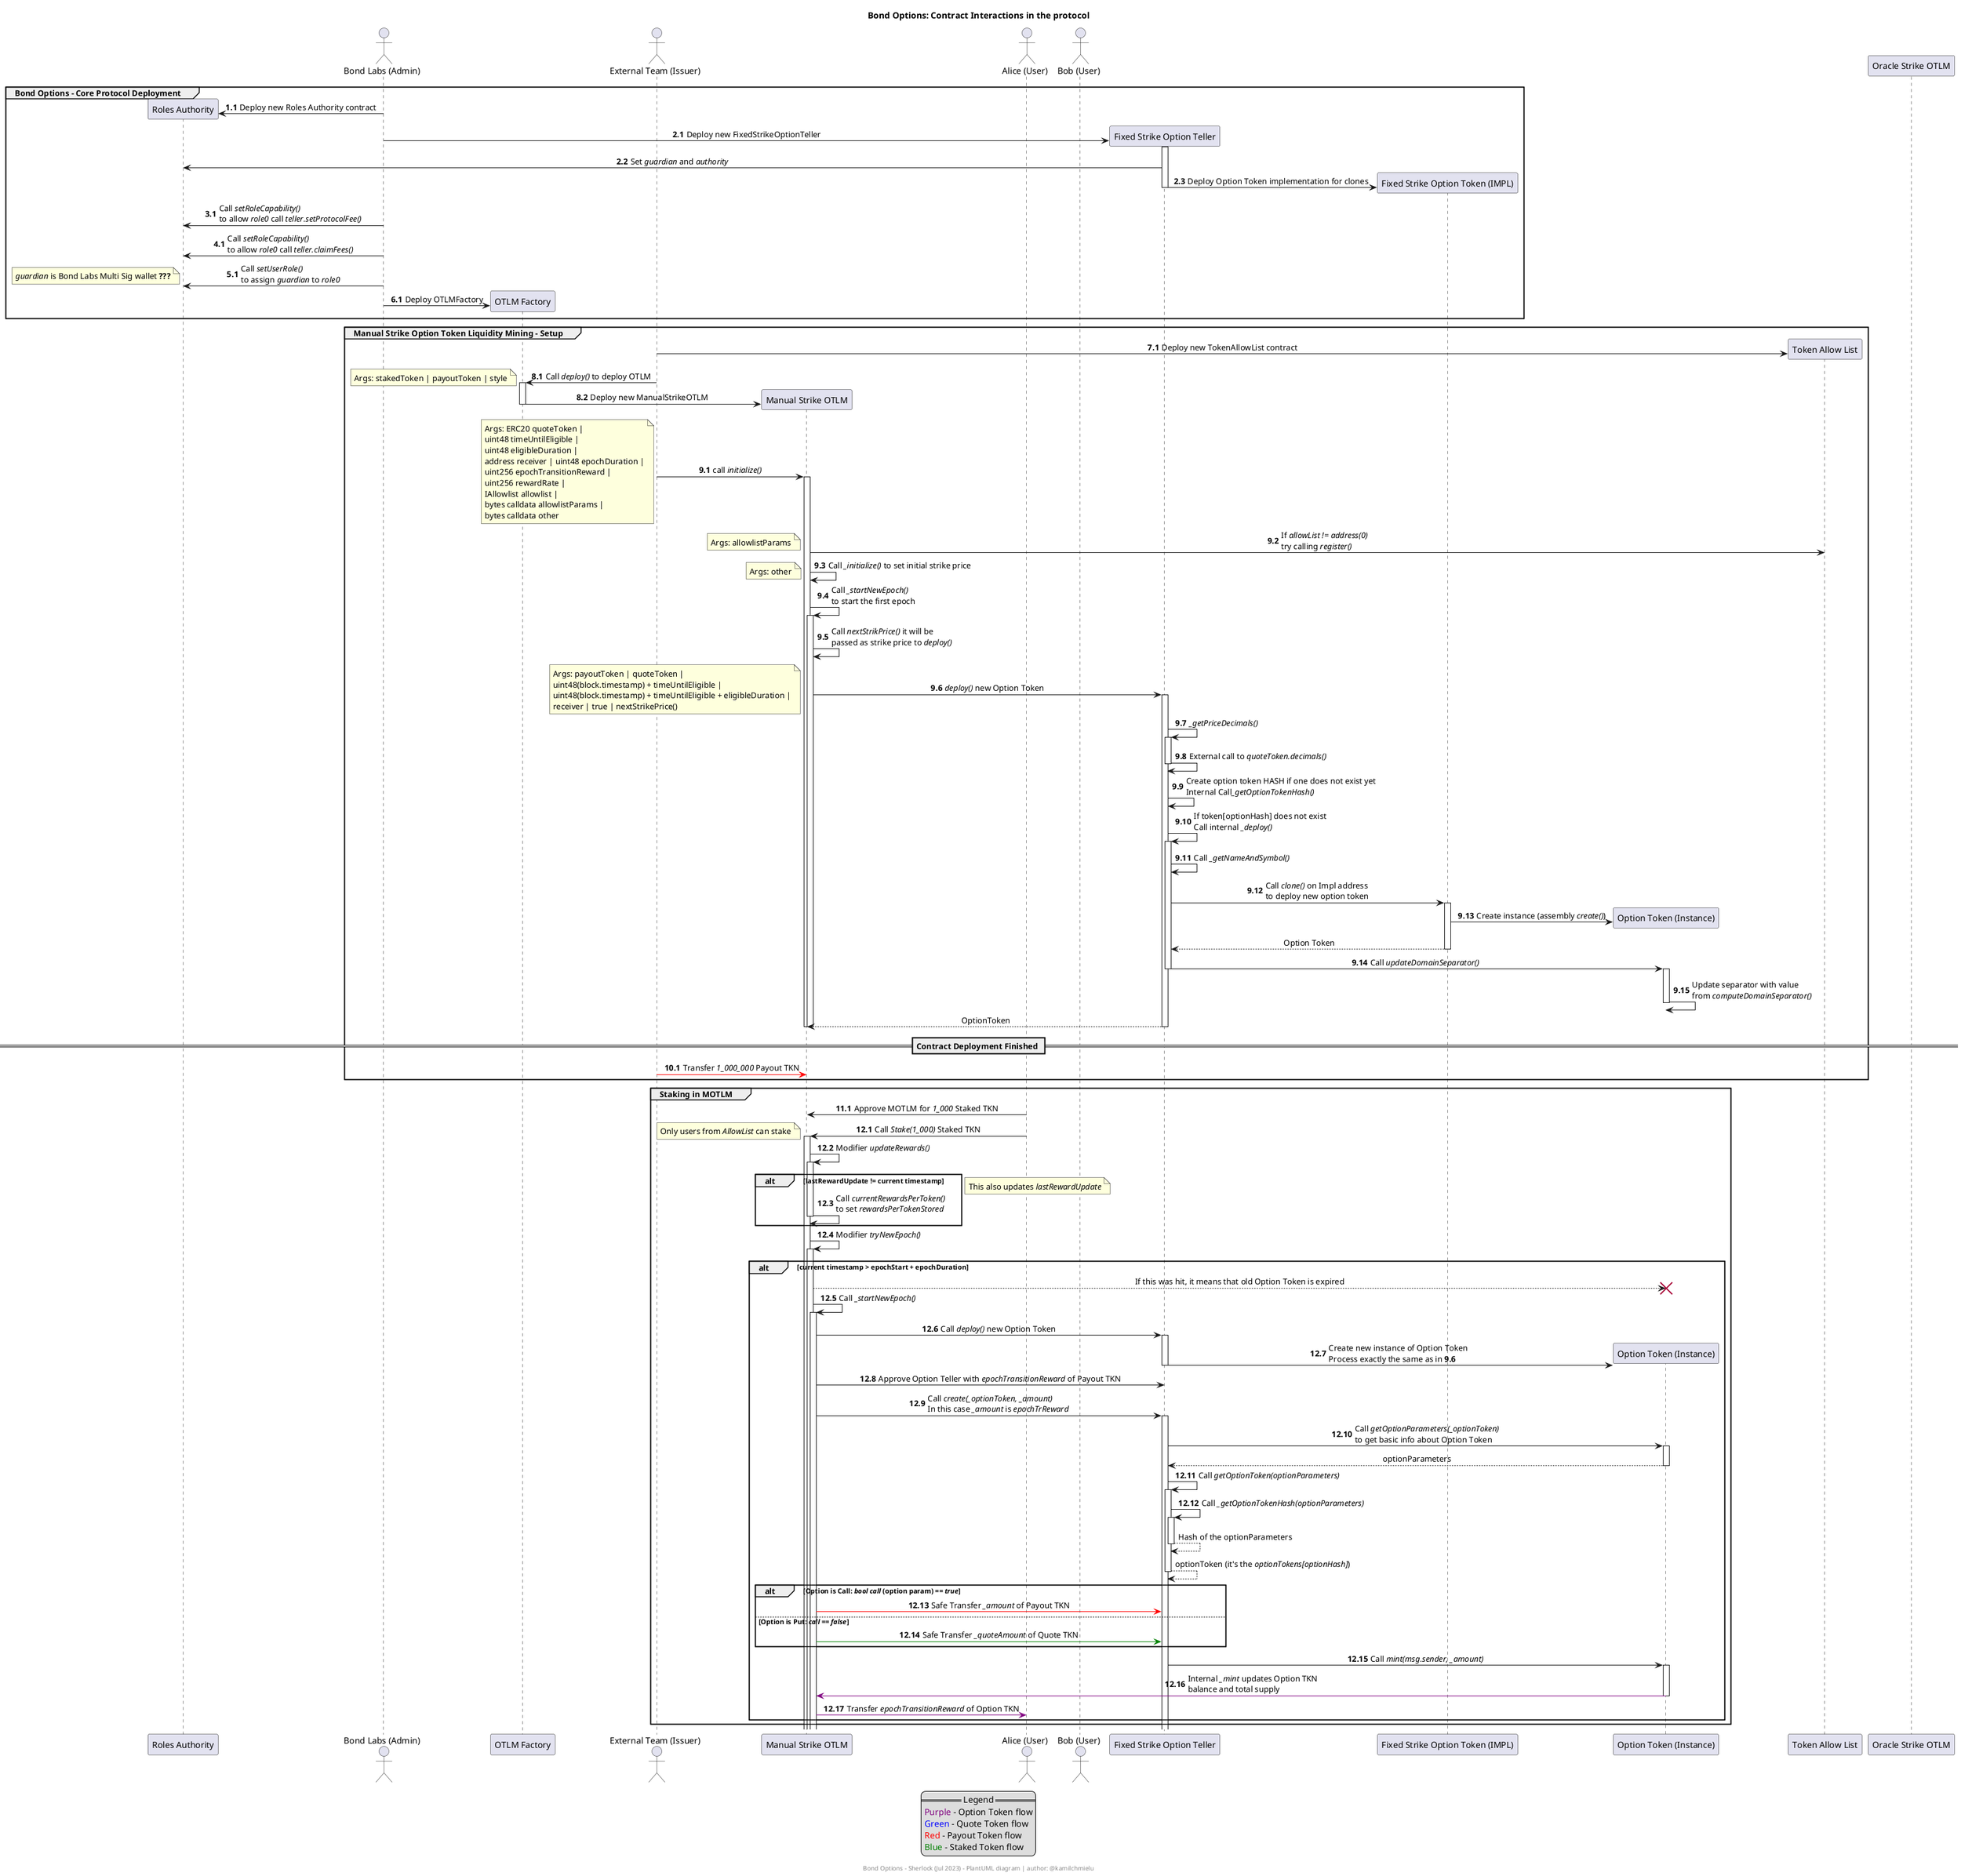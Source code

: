 @startuml
title Bond Options: Contract Interactions in the protocol

/' //////////////////////////////////////////////////////////////////
//                      System Participants                        //
////////////////////////////////////////////////////////////////// '/

participant "Roles Authority" as RolesAuthority
actor "Bond Labs (Admin)" as Admin
participant "OTLM Factory" as OTLMFactory
actor "External Team (Issuer)" as Issuer
participant "Manual Strike OTLM" as ManualStrikeOTLM

actor "Alice (User)" as Alice
actor "Bob (User)" as Bob 

participant "Fixed Strike Option Teller" as FixedStrikeOptionTeller
participant "Fixed Strike Option Token (IMPL)" as FixedStrikeOptionToken

participant "Option Token (Instance)" as OptionToken

participant "Token Allow List" as TokenAllowList

participant "Oracle Strike OTLM" as OracleStrikeOTLM


/' //////////////////////////////////////////////////////////////////
//                         Interactions                            //
////////////////////////////////////////////////////////////////// '/
'Numbers are in the A.B.C format, by calling `inc A` you will increase the first number by 1'
autonumber 1.1
group Bond Options - Core Protocol Deployment
    Admin -> RolesAuthority ** : Deploy new Roles Authority contract

    autonumber inc A
    create FixedStrikeOptionTeller
    Admin -> FixedStrikeOptionTeller ++ : Deploy new FixedStrikeOptionTeller
    FixedStrikeOptionTeller -> RolesAuthority : Set //guardian// and //authority//
    create FixedStrikeOptionToken
    FixedStrikeOptionTeller -> FixedStrikeOptionToken : Deploy Option Token implementation for clones
    deactivate

    autonumber inc A
    Admin -> RolesAuthority : Call //setRoleCapability()//\nto allow //role0// call //teller.setProtocolFee()//

    autonumber inc A
    Admin -> RolesAuthority : Call //setRoleCapability()//\nto allow //role0// call //teller.claimFees()//

    autonumber inc A 
    Admin -> RolesAuthority : Call //setUserRole()//\nto assign //guardian// to //role0//
    note left: //guardian// is Bond Labs Multi Sig wallet **???**

    autonumber inc A
    Admin -> OTLMFactory ** : Deploy OTLMFactory
end

autonumber inc A
group Manual Strike Option Token Liquidity Mining - Setup
    Issuer -> TokenAllowList ** : Deploy new TokenAllowList contract
    
    autonumber inc A
    
    Issuer -> OTLMFactory ++ : Call //deploy()// to deploy OTLM
    note left : Args: stakedToken | payoutToken | style
    OTLMFactory -> ManualStrikeOTLM ** : Deploy new ManualStrikeOTLM
    deactivate

    autonumber inc A
    
    Issuer -> ManualStrikeOTLM ++ : call //initialize()//
    note left
        Args: ERC20 quoteToken |
        uint48 timeUntilEligible |
        uint48 eligibleDuration |
        address receiver | uint48 epochDuration |
        uint256 epochTransitionReward |
        uint256 rewardRate |
        IAllowlist allowlist |
        bytes calldata allowlistParams |
        bytes calldata other
    end note

    ManualStrikeOTLM -> TokenAllowList : If //allowList != address(0)//\ntry calling //register()//
    note left : Args: allowlistParams

    ManualStrikeOTLM -> ManualStrikeOTLM: Call //_initialize()// to set initial strike price
    note left : Args: other

    ManualStrikeOTLM -> ManualStrikeOTLM ++ : Call //_startNewEpoch()//\nto start the first epoch

    ManualStrikeOTLM -> ManualStrikeOTLM : Call //nextStrikPrice()// it will be\npassed as strike price to //deploy()//

    ManualStrikeOTLM -> FixedStrikeOptionTeller ++ : //deploy()// new Option Token
    note left
        Args: payoutToken | quoteToken |
        uint48(block.timestamp) + timeUntilEligible |
        uint48(block.timestamp) + timeUntilEligible + eligibleDuration |
        receiver | true | nextStrikePrice()
    end note

    FixedStrikeOptionTeller -> FixedStrikeOptionTeller ++ : //_getPriceDecimals()//
    FixedStrikeOptionTeller -> FixedStrikeOptionTeller -- : External call to //quoteToken.decimals()//
    FixedStrikeOptionTeller -> FixedStrikeOptionTeller: Create option token HASH if one does not exist yet\nInternal Call//_getOptionTokenHash()//
    FixedStrikeOptionTeller -> FixedStrikeOptionTeller ++ : If token[optionHash] does not exist\nCall internal //_deploy()//
    FixedStrikeOptionTeller -> FixedStrikeOptionTeller: Call //_getNameAndSymbol()//
    FixedStrikeOptionTeller -> FixedStrikeOptionToken ++ : Call //clone()// on Impl address\nto deploy new option token
    FixedStrikeOptionToken -> OptionToken **: Create instance (assembly //create()//)
    autonumber stop
    return Option Token
    autonumber resume
    FixedStrikeOptionTeller -> OptionToken --++ : Call //updateDomainSeparator()//
    OptionToken -> OptionToken -- : Update separator with value\nfrom //computeDomainSeparator()//
    autonumber stop
    return OptionToken
    autonumber resume
    deactivate
    deactivate

    == Contract Deployment Finished ==

    autonumber inc A
    Issuer -[#red]> ManualStrikeOTLM : Transfer //1_000_000// Payout TKN 
end

autonumber inc A
group Staking in MOTLM
    Alice -> ManualStrikeOTLM : Approve MOTLM for //1_000// Staked TKN

    autonumber inc A
    Alice -> ManualStrikeOTLM ++ : Call //Stake(1_000)// Staked TKN
    note left : Only users from //AllowList// can stake

    ManualStrikeOTLM -> ManualStrikeOTLM ++ : Modifier //updateRewards()//
    alt lastRewardUpdate != current timestamp 
        ManualStrikeOTLM -> ManualStrikeOTLM -- : Call //currentRewardsPerToken()//\nto set //rewardsPerTokenStored// 
    end
    note right : This also updates //lastRewardUpdate//
    
    ManualStrikeOTLM -> ManualStrikeOTLM ++ : Modifier //tryNewEpoch()//
    alt current timestamp > epochStart + epochDuration
        autonumber stop
        ManualStrikeOTLM --> OptionToken !! : If this was hit, it means that old Option Token is expired
        autonumber resume
        ManualStrikeOTLM -> ManualStrikeOTLM ++ : Call //_startNewEpoch()//
        ManualStrikeOTLM -> FixedStrikeOptionTeller ++ : Call //deploy()// new Option Token
        create OptionToken
        FixedStrikeOptionTeller -> OptionToken -- : Create new instance of Option Token\nProcess exactly the same as in **9.6**
        ManualStrikeOTLM -> FixedStrikeOptionTeller : Approve Option Teller with //epochTransitionReward// of Payout TKN
        ManualStrikeOTLM -> FixedStrikeOptionTeller ++ : Call //create(_optionToken, _amount)//\nIn this case //_amount// is //epochTrReward//
        FixedStrikeOptionTeller -> OptionToken ++ : Call //getOptionParameters(_optionToken)//\nto get basic info about Option Token
        autonumber stop
        return optionParameters
        autonumber resume
        FixedStrikeOptionTeller -> FixedStrikeOptionTeller ++ : Call //getOptionToken(optionParameters)//
        FixedStrikeOptionTeller -> FixedStrikeOptionTeller ++ : Call //_getOptionTokenHash(optionParameters)//
        autonumber stop
        return Hash of the optionParameters
        return optionToken (it's the //optionTokens[optionHash]//)
        autonumber resume

        alt Option is Call: //bool call// (option param) //== true//
            ManualStrikeOTLM -[#red]> FixedStrikeOptionTeller : Safe Transfer //_amount// of Payout TKN
        else Option is Put: //call == false//
            ManualStrikeOTLM -[#green]> FixedStrikeOptionTeller : Safe Transfer //_quoteAmount// of Quote TKN
        end

        FixedStrikeOptionTeller -> OptionToken ++ : Call //mint(msg.sender, _amount)//
        OptionToken -[#purple]> ManualStrikeOTLM -- : Internal //_mint// updates Option TKN\nbalance and total supply

        ManualStrikeOTLM -[#purple]> Alice : Transfer //epochTransitionReward// of Option TKN
    end
end

/' //////////////////////////////////////////////////////////////////
//                            Legend                               //
////////////////////////////////////////////////////////////////// '/

legend
    == Legend ==
    ' <font color=orange>Orange</font> - 
    <font color=purple>Purple</font> - Option Token flow
    <font color=blue>Green</font> - Quote Token flow
    <font color=red>Red</font> - Payout Token flow
    <font color=green>Blue</font> - Staked Token flow
endlegend

/' //////////////////////////////////////////////////////////////////
//                            Styling                              //
////////////////////////////////////////////////////////////////// '/

skinparam sequenceMessageAlign center

skinparam note {
    BorderColor black
    BackgroundColor white
    FontColor black
}

skinparam participant {
    FontSize 25
    BackgroundColor lightgray
}

footer Bond Options - Sherlock (Jul 2023) - PlantUML diagram | author: @kamilchmielu
@enduml
